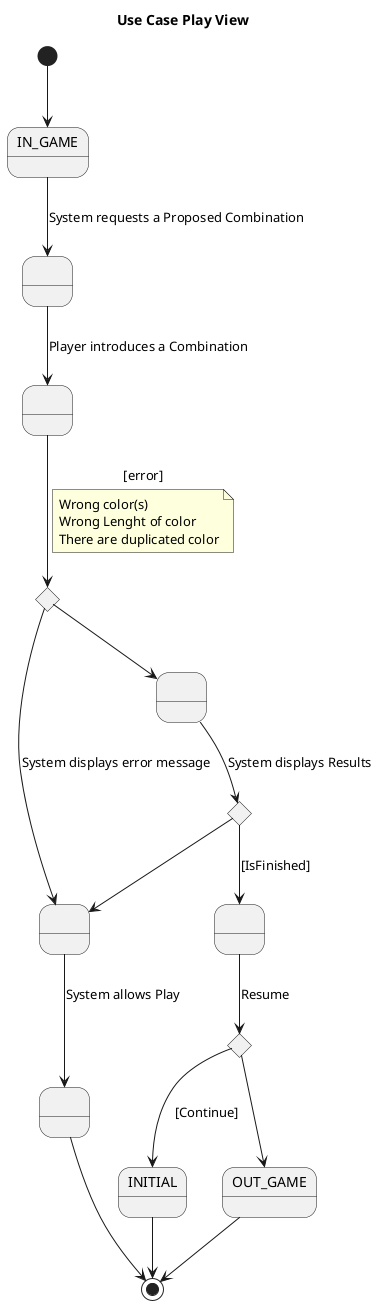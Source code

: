 @startuml UseCasePlayView
title Use Case Play View

state IN_GAME
state INITIAL
state A as " "
state B as " "
state C as " "
state D as " "
state E as " "
state G as " "

state if1 <<choice>>
state if2 <<choice>>
state if3 <<choice>>

[*] --> IN_GAME
IN_GAME --> A : System requests a Proposed Combination
A --> B : Player introduces a Combination
    B --> if1 : [error]    
    note on link
        Wrong color(s)
        Wrong Lenght of color
        There are duplicated color
    endnote
    if1 --> C : System displays error message
    C --> D : System allows Play
    D --> [*]
if1 --> E
E --> if2 : System displays Results
    if2 --> C
if2 --> G : [IsFinished]
G --> if3 : Resume
    if3 --> OUT_GAME
    OUT_GAME --> [*]
if3 --> INITIAL : [Continue]
INITIAL -->  [*]

@enduml
